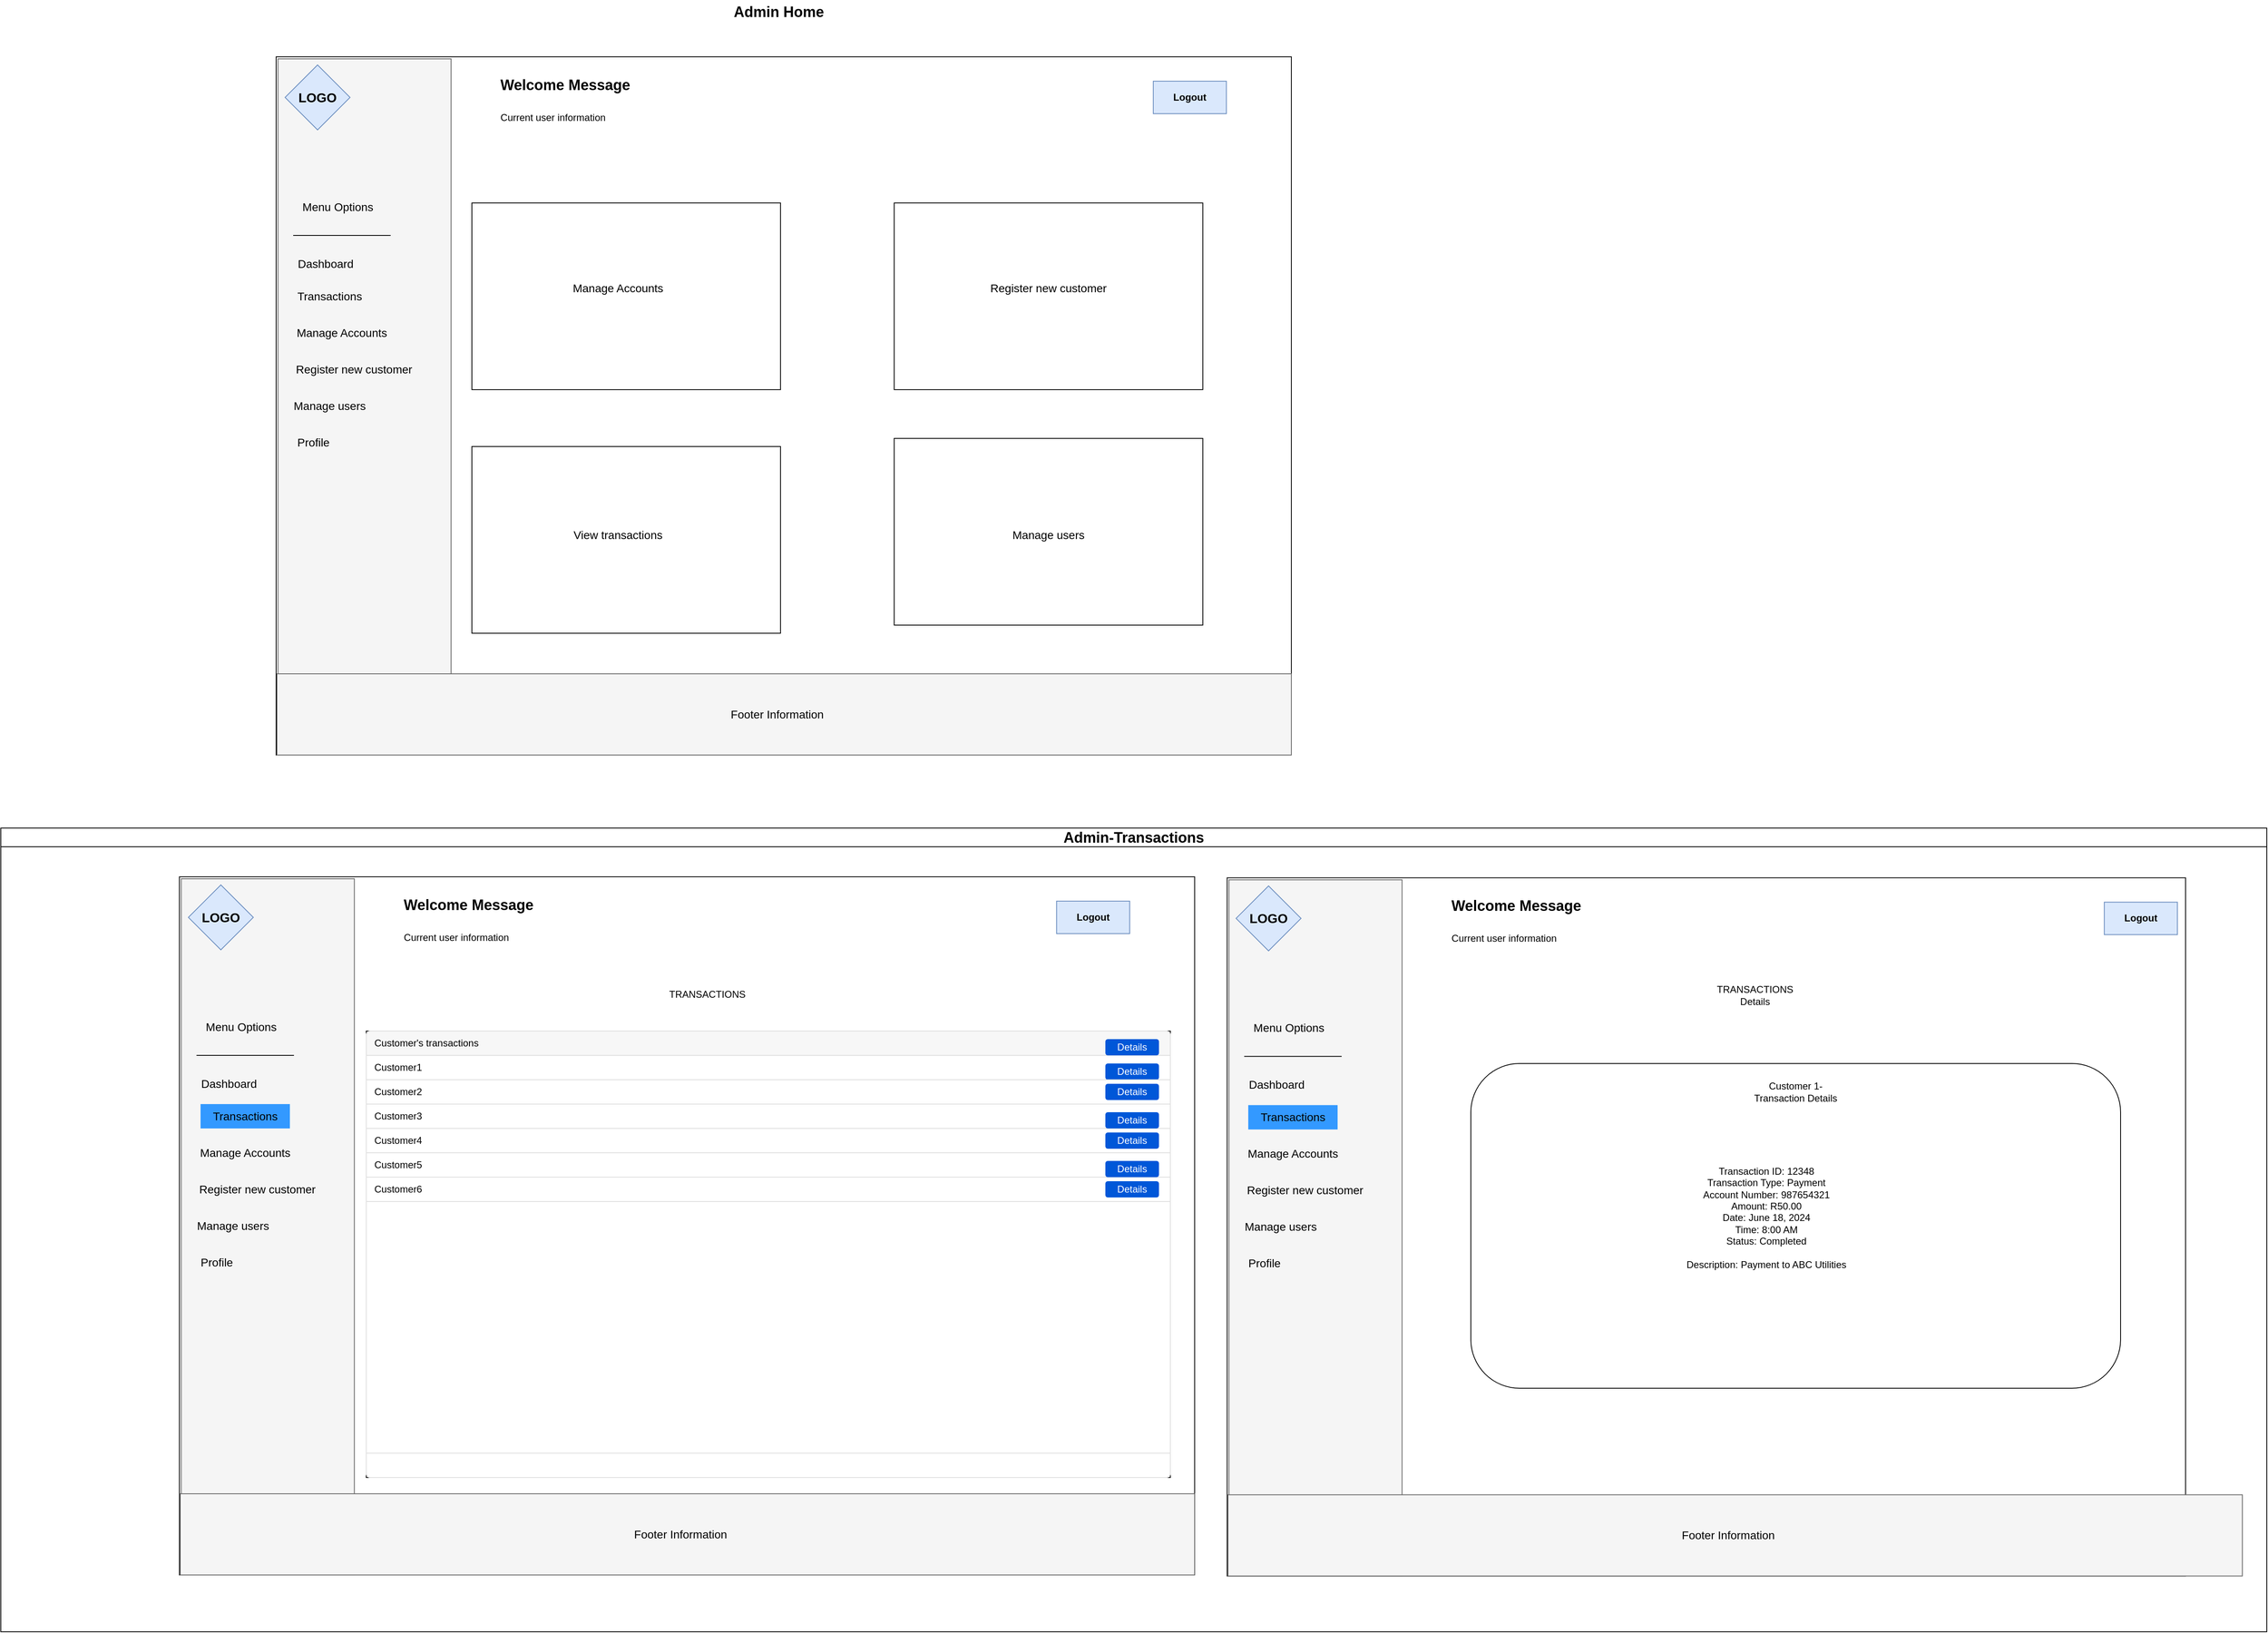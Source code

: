 <mxfile version="24.5.2" type="device">
  <diagram id="3j9G0F825_cHGCq9AKto" name="Page-2">
    <mxGraphModel dx="3782" dy="1423" grid="1" gridSize="10" guides="1" tooltips="1" connect="1" arrows="1" fold="1" page="1" pageScale="1" pageWidth="827" pageHeight="1169" math="0" shadow="0">
      <root>
        <mxCell id="0" />
        <mxCell id="1" parent="0" />
        <mxCell id="xWcjb8qhsKGaQlNw6-6s-24" value="" style="rounded=0;whiteSpace=wrap;html=1;" parent="1" vertex="1">
          <mxGeometry x="-171" y="1180" width="1250" height="860" as="geometry" />
        </mxCell>
        <mxCell id="xWcjb8qhsKGaQlNw6-6s-25" value="" style="rounded=0;whiteSpace=wrap;html=1;fillColor=#f5f5f5;fontColor=#333333;strokeColor=#666666;rotation=-270;" parent="1" vertex="1">
          <mxGeometry x="-490.93" y="1504.69" width="857.5" height="213.13" as="geometry" />
        </mxCell>
        <mxCell id="xWcjb8qhsKGaQlNw6-6s-26" value="&lt;font size=&quot;3&quot;&gt;&lt;b&gt;LOGO&lt;/b&gt;&lt;/font&gt;" style="rhombus;whiteSpace=wrap;html=1;fillColor=#dae8fc;strokeColor=#6c8ebf;" parent="1" vertex="1">
          <mxGeometry x="-160" y="1190" width="80" height="80" as="geometry" />
        </mxCell>
        <mxCell id="xWcjb8qhsKGaQlNw6-6s-30" value="&lt;b&gt;Logout&lt;/b&gt;" style="rounded=0;whiteSpace=wrap;html=1;fillColor=#dae8fc;strokeColor=#6c8ebf;" parent="1" vertex="1">
          <mxGeometry x="909" y="1210" width="90" height="40" as="geometry" />
        </mxCell>
        <mxCell id="xWcjb8qhsKGaQlNw6-6s-32" value="" style="rounded=0;whiteSpace=wrap;html=1;fillColor=#f5f5f5;fontColor=#f5f5f5;strokeColor=#666666;" parent="1" vertex="1">
          <mxGeometry x="-170" y="1940" width="1249" height="100" as="geometry" />
        </mxCell>
        <mxCell id="xWcjb8qhsKGaQlNw6-6s-40" value="&lt;font style=&quot;font-size: 14px;&quot;&gt;Footer Information&lt;/font&gt;" style="text;html=1;align=center;verticalAlign=middle;whiteSpace=wrap;rounded=0;" parent="1" vertex="1">
          <mxGeometry x="383" y="1975" width="126" height="30" as="geometry" />
        </mxCell>
        <mxCell id="xWcjb8qhsKGaQlNw6-6s-41" value="&lt;font style=&quot;font-size: 18px;&quot;&gt;&lt;b&gt;Admin Home&lt;/b&gt;&lt;/font&gt;" style="text;html=1;align=center;verticalAlign=middle;whiteSpace=wrap;rounded=0;" parent="1" vertex="1">
          <mxGeometry x="360" y="1110" width="176" height="30" as="geometry" />
        </mxCell>
        <mxCell id="xWcjb8qhsKGaQlNw6-6s-42" value="" style="rounded=0;whiteSpace=wrap;html=1;" parent="1" vertex="1">
          <mxGeometry x="70" y="1360" width="380" height="230" as="geometry" />
        </mxCell>
        <mxCell id="xWcjb8qhsKGaQlNw6-6s-43" value="&lt;b&gt;&lt;font style=&quot;font-size: 18px;&quot;&gt;Welcome Message&lt;/font&gt;&lt;/b&gt;" style="text;html=1;align=center;verticalAlign=middle;whiteSpace=wrap;rounded=0;" parent="1" vertex="1">
          <mxGeometry x="70" y="1200" width="230" height="30" as="geometry" />
        </mxCell>
        <mxCell id="xWcjb8qhsKGaQlNw6-6s-44" value="Current user information" style="text;html=1;align=center;verticalAlign=middle;whiteSpace=wrap;rounded=0;" parent="1" vertex="1">
          <mxGeometry x="90" y="1240" width="160" height="30" as="geometry" />
        </mxCell>
        <mxCell id="xWcjb8qhsKGaQlNw6-6s-45" value="" style="rounded=0;whiteSpace=wrap;html=1;" parent="1" vertex="1">
          <mxGeometry x="70" y="1660" width="380" height="230" as="geometry" />
        </mxCell>
        <mxCell id="xWcjb8qhsKGaQlNw6-6s-46" value="" style="rounded=0;whiteSpace=wrap;html=1;" parent="1" vertex="1">
          <mxGeometry x="590" y="1360" width="380" height="230" as="geometry" />
        </mxCell>
        <mxCell id="xWcjb8qhsKGaQlNw6-6s-47" value="" style="rounded=0;whiteSpace=wrap;html=1;" parent="1" vertex="1">
          <mxGeometry x="590" y="1650" width="380" height="230" as="geometry" />
        </mxCell>
        <mxCell id="xWcjb8qhsKGaQlNw6-6s-48" value="&lt;font style=&quot;font-size: 14px;&quot;&gt;Menu Options&lt;/font&gt;" style="text;html=1;align=center;verticalAlign=middle;whiteSpace=wrap;rounded=0;" parent="1" vertex="1">
          <mxGeometry x="-150" y="1350" width="110" height="30" as="geometry" />
        </mxCell>
        <mxCell id="xWcjb8qhsKGaQlNw6-6s-49" value="&lt;font style=&quot;font-size: 14px;&quot;&gt;Dashboard&lt;/font&gt;" style="text;html=1;align=center;verticalAlign=middle;whiteSpace=wrap;rounded=0;" parent="1" vertex="1">
          <mxGeometry x="-165" y="1420" width="110" height="30" as="geometry" />
        </mxCell>
        <mxCell id="xWcjb8qhsKGaQlNw6-6s-50" value="&lt;font style=&quot;font-size: 14px;&quot;&gt;Transactions&lt;/font&gt;" style="text;html=1;align=center;verticalAlign=middle;whiteSpace=wrap;rounded=0;" parent="1" vertex="1">
          <mxGeometry x="-160" y="1460" width="110" height="30" as="geometry" />
        </mxCell>
        <mxCell id="xWcjb8qhsKGaQlNw6-6s-51" value="&lt;font style=&quot;font-size: 14px;&quot;&gt;Manage Accounts&lt;/font&gt;" style="text;html=1;align=center;verticalAlign=middle;whiteSpace=wrap;rounded=0;" parent="1" vertex="1">
          <mxGeometry x="-160" y="1504.69" width="140" height="30" as="geometry" />
        </mxCell>
        <mxCell id="xWcjb8qhsKGaQlNw6-6s-53" value="&lt;font style=&quot;font-size: 14px;&quot;&gt;Register new customer&lt;/font&gt;" style="text;html=1;align=center;verticalAlign=middle;whiteSpace=wrap;rounded=0;" parent="1" vertex="1">
          <mxGeometry x="-165" y="1550" width="180" height="30" as="geometry" />
        </mxCell>
        <mxCell id="xWcjb8qhsKGaQlNw6-6s-54" value="&lt;font style=&quot;font-size: 14px;&quot;&gt;Manage users&lt;/font&gt;" style="text;html=1;align=center;verticalAlign=middle;whiteSpace=wrap;rounded=0;" parent="1" vertex="1">
          <mxGeometry x="-160" y="1595" width="110" height="30" as="geometry" />
        </mxCell>
        <mxCell id="xWcjb8qhsKGaQlNw6-6s-55" value="&lt;font style=&quot;font-size: 14px;&quot;&gt;Profile&lt;/font&gt;" style="text;html=1;align=center;verticalAlign=middle;whiteSpace=wrap;rounded=0;" parent="1" vertex="1">
          <mxGeometry x="-180" y="1640" width="110" height="30" as="geometry" />
        </mxCell>
        <mxCell id="xWcjb8qhsKGaQlNw6-6s-56" style="edgeStyle=orthogonalEdgeStyle;rounded=0;orthogonalLoop=1;jettySize=auto;html=1;exitX=0.5;exitY=1;exitDx=0;exitDy=0;" parent="1" source="xWcjb8qhsKGaQlNw6-6s-55" target="xWcjb8qhsKGaQlNw6-6s-55" edge="1">
          <mxGeometry relative="1" as="geometry" />
        </mxCell>
        <mxCell id="xWcjb8qhsKGaQlNw6-6s-57" value="&lt;font style=&quot;font-size: 14px;&quot;&gt;Manage Accounts&lt;/font&gt;" style="text;html=1;align=center;verticalAlign=middle;whiteSpace=wrap;rounded=0;" parent="1" vertex="1">
          <mxGeometry x="180" y="1450" width="140" height="30" as="geometry" />
        </mxCell>
        <mxCell id="xWcjb8qhsKGaQlNw6-6s-58" value="&lt;font style=&quot;font-size: 14px;&quot;&gt;Register new customer&lt;/font&gt;" style="text;html=1;align=center;verticalAlign=middle;whiteSpace=wrap;rounded=0;" parent="1" vertex="1">
          <mxGeometry x="690" y="1450" width="180" height="30" as="geometry" />
        </mxCell>
        <mxCell id="xWcjb8qhsKGaQlNw6-6s-59" value="&lt;font style=&quot;font-size: 14px;&quot;&gt;Manage users&lt;/font&gt;" style="text;html=1;align=center;verticalAlign=middle;whiteSpace=wrap;rounded=0;" parent="1" vertex="1">
          <mxGeometry x="725" y="1754" width="110" height="30" as="geometry" />
        </mxCell>
        <mxCell id="xWcjb8qhsKGaQlNw6-6s-60" value="&lt;font style=&quot;font-size: 14px;&quot;&gt;View transactions&lt;/font&gt;" style="text;html=1;align=center;verticalAlign=middle;whiteSpace=wrap;rounded=0;" parent="1" vertex="1">
          <mxGeometry x="190" y="1754" width="120" height="30" as="geometry" />
        </mxCell>
        <mxCell id="xWcjb8qhsKGaQlNw6-6s-62" value="" style="endArrow=none;html=1;rounded=0;" parent="1" edge="1">
          <mxGeometry width="50" height="50" relative="1" as="geometry">
            <mxPoint x="-30" y="1400" as="sourcePoint" />
            <mxPoint x="-150" y="1400" as="targetPoint" />
          </mxGeometry>
        </mxCell>
        <mxCell id="KaZSMS_361OF5o8MJigc-27" value="&lt;b style=&quot;font-size: 18px;&quot;&gt;Admin-Transactions&lt;/b&gt;" style="swimlane;whiteSpace=wrap;html=1;" vertex="1" parent="1">
          <mxGeometry x="-510" y="2130" width="2790" height="990" as="geometry" />
        </mxCell>
        <mxCell id="KaZSMS_361OF5o8MJigc-137" value="" style="rounded=1;whiteSpace=wrap;html=1;" vertex="1" parent="KaZSMS_361OF5o8MJigc-27">
          <mxGeometry x="2164" y="430" width="346" height="180" as="geometry" />
        </mxCell>
        <mxCell id="KaZSMS_361OF5o8MJigc-28" value="" style="rounded=0;whiteSpace=wrap;html=1;" vertex="1" parent="KaZSMS_361OF5o8MJigc-27">
          <mxGeometry x="219.93" y="60" width="1250" height="860" as="geometry" />
        </mxCell>
        <mxCell id="KaZSMS_361OF5o8MJigc-29" value="" style="rounded=0;whiteSpace=wrap;html=1;fillColor=#f5f5f5;fontColor=#333333;strokeColor=#666666;rotation=-270;" vertex="1" parent="KaZSMS_361OF5o8MJigc-27">
          <mxGeometry x="-100" y="384.69" width="857.5" height="213.13" as="geometry" />
        </mxCell>
        <mxCell id="KaZSMS_361OF5o8MJigc-30" value="&lt;font size=&quot;3&quot;&gt;&lt;b&gt;LOGO&lt;/b&gt;&lt;/font&gt;" style="rhombus;whiteSpace=wrap;html=1;fillColor=#dae8fc;strokeColor=#6c8ebf;" vertex="1" parent="KaZSMS_361OF5o8MJigc-27">
          <mxGeometry x="230.93" y="70" width="80" height="80" as="geometry" />
        </mxCell>
        <mxCell id="KaZSMS_361OF5o8MJigc-31" value="&lt;b&gt;Logout&lt;/b&gt;" style="rounded=0;whiteSpace=wrap;html=1;fillColor=#dae8fc;strokeColor=#6c8ebf;" vertex="1" parent="KaZSMS_361OF5o8MJigc-27">
          <mxGeometry x="1299.93" y="90" width="90" height="40" as="geometry" />
        </mxCell>
        <mxCell id="KaZSMS_361OF5o8MJigc-32" value="" style="rounded=0;whiteSpace=wrap;html=1;fillColor=#f5f5f5;fontColor=#f5f5f5;strokeColor=#666666;" vertex="1" parent="KaZSMS_361OF5o8MJigc-27">
          <mxGeometry x="220.93" y="820" width="1249" height="100" as="geometry" />
        </mxCell>
        <mxCell id="KaZSMS_361OF5o8MJigc-33" value="&lt;font style=&quot;font-size: 14px;&quot;&gt;Footer Information&lt;/font&gt;" style="text;html=1;align=center;verticalAlign=middle;whiteSpace=wrap;rounded=0;" vertex="1" parent="KaZSMS_361OF5o8MJigc-27">
          <mxGeometry x="773.93" y="855" width="126" height="30" as="geometry" />
        </mxCell>
        <mxCell id="KaZSMS_361OF5o8MJigc-35" value="" style="rounded=0;whiteSpace=wrap;html=1;" vertex="1" parent="KaZSMS_361OF5o8MJigc-27">
          <mxGeometry x="450" y="250" width="990" height="550" as="geometry" />
        </mxCell>
        <mxCell id="KaZSMS_361OF5o8MJigc-36" value="&lt;b&gt;&lt;font style=&quot;font-size: 18px;&quot;&gt;Welcome Message&lt;/font&gt;&lt;/b&gt;" style="text;html=1;align=center;verticalAlign=middle;whiteSpace=wrap;rounded=0;" vertex="1" parent="KaZSMS_361OF5o8MJigc-27">
          <mxGeometry x="460.93" y="80" width="230" height="30" as="geometry" />
        </mxCell>
        <mxCell id="KaZSMS_361OF5o8MJigc-37" value="Current user information" style="text;html=1;align=center;verticalAlign=middle;whiteSpace=wrap;rounded=0;" vertex="1" parent="KaZSMS_361OF5o8MJigc-27">
          <mxGeometry x="480.93" y="120" width="160" height="30" as="geometry" />
        </mxCell>
        <mxCell id="KaZSMS_361OF5o8MJigc-39" value="&lt;font style=&quot;font-size: 14px;&quot;&gt;Menu Options&lt;/font&gt;" style="text;html=1;align=center;verticalAlign=middle;whiteSpace=wrap;rounded=0;" vertex="1" parent="KaZSMS_361OF5o8MJigc-27">
          <mxGeometry x="240.93" y="230" width="110" height="30" as="geometry" />
        </mxCell>
        <mxCell id="KaZSMS_361OF5o8MJigc-40" value="&lt;font style=&quot;font-size: 14px;&quot;&gt;Dashboard&lt;/font&gt;" style="text;html=1;align=center;verticalAlign=middle;whiteSpace=wrap;rounded=0;" vertex="1" parent="KaZSMS_361OF5o8MJigc-27">
          <mxGeometry x="225.93" y="300" width="110" height="30" as="geometry" />
        </mxCell>
        <mxCell id="KaZSMS_361OF5o8MJigc-41" value="&lt;font style=&quot;font-size: 14px;&quot;&gt;Transactions&lt;/font&gt;" style="text;html=1;align=center;verticalAlign=middle;whiteSpace=wrap;rounded=0;fillColor=#3399FF;" vertex="1" parent="KaZSMS_361OF5o8MJigc-27">
          <mxGeometry x="245.93" y="340" width="110" height="30" as="geometry" />
        </mxCell>
        <mxCell id="KaZSMS_361OF5o8MJigc-42" value="&lt;font style=&quot;font-size: 14px;&quot;&gt;Manage Accounts&lt;/font&gt;" style="text;html=1;align=center;verticalAlign=middle;whiteSpace=wrap;rounded=0;" vertex="1" parent="KaZSMS_361OF5o8MJigc-27">
          <mxGeometry x="230.93" y="384.69" width="140" height="30" as="geometry" />
        </mxCell>
        <mxCell id="KaZSMS_361OF5o8MJigc-43" value="&lt;font style=&quot;font-size: 14px;&quot;&gt;Register new customer&lt;/font&gt;" style="text;html=1;align=center;verticalAlign=middle;whiteSpace=wrap;rounded=0;" vertex="1" parent="KaZSMS_361OF5o8MJigc-27">
          <mxGeometry x="225.93" y="430" width="180" height="30" as="geometry" />
        </mxCell>
        <mxCell id="KaZSMS_361OF5o8MJigc-44" value="&lt;font style=&quot;font-size: 14px;&quot;&gt;Manage users&lt;/font&gt;" style="text;html=1;align=center;verticalAlign=middle;whiteSpace=wrap;rounded=0;" vertex="1" parent="KaZSMS_361OF5o8MJigc-27">
          <mxGeometry x="230.93" y="475" width="110" height="30" as="geometry" />
        </mxCell>
        <mxCell id="KaZSMS_361OF5o8MJigc-45" value="&lt;font style=&quot;font-size: 14px;&quot;&gt;Profile&lt;/font&gt;" style="text;html=1;align=center;verticalAlign=middle;whiteSpace=wrap;rounded=0;" vertex="1" parent="KaZSMS_361OF5o8MJigc-27">
          <mxGeometry x="210.93" y="520" width="110" height="30" as="geometry" />
        </mxCell>
        <mxCell id="KaZSMS_361OF5o8MJigc-46" style="edgeStyle=orthogonalEdgeStyle;rounded=0;orthogonalLoop=1;jettySize=auto;html=1;exitX=0.5;exitY=1;exitDx=0;exitDy=0;" edge="1" parent="KaZSMS_361OF5o8MJigc-27" source="KaZSMS_361OF5o8MJigc-45" target="KaZSMS_361OF5o8MJigc-45">
          <mxGeometry relative="1" as="geometry" />
        </mxCell>
        <mxCell id="KaZSMS_361OF5o8MJigc-49" value="" style="endArrow=none;html=1;rounded=0;" edge="1" parent="KaZSMS_361OF5o8MJigc-27">
          <mxGeometry width="50" height="50" relative="1" as="geometry">
            <mxPoint x="360.93" y="280" as="sourcePoint" />
            <mxPoint x="240.93" y="280" as="targetPoint" />
          </mxGeometry>
        </mxCell>
        <mxCell id="KaZSMS_361OF5o8MJigc-50" value="TRANSACTIONS" style="text;html=1;align=center;verticalAlign=middle;whiteSpace=wrap;rounded=0;" vertex="1" parent="KaZSMS_361OF5o8MJigc-27">
          <mxGeometry x="839.93" y="190" width="60" height="30" as="geometry" />
        </mxCell>
        <mxCell id="KaZSMS_361OF5o8MJigc-51" value="" style="html=1;shadow=0;dashed=0;shape=mxgraph.bootstrap.rrect;rSize=5;strokeColor=#DFDFDF;html=1;whiteSpace=wrap;fillColor=#FFFFFF;fontColor=#000000;" vertex="1" parent="KaZSMS_361OF5o8MJigc-27">
          <mxGeometry x="450" y="250" width="990" height="550" as="geometry" />
        </mxCell>
        <mxCell id="KaZSMS_361OF5o8MJigc-52" value="Customer&#39;s transactions" style="html=1;shadow=0;dashed=0;shape=mxgraph.bootstrap.topButton;strokeColor=inherit;fillColor=#F7F7F7;rSize=5;perimeter=none;whiteSpace=wrap;resizeWidth=1;align=left;spacing=10;" vertex="1" parent="KaZSMS_361OF5o8MJigc-51">
          <mxGeometry width="990" height="30" relative="1" as="geometry" />
        </mxCell>
        <mxCell id="KaZSMS_361OF5o8MJigc-53" value="Customer1" style="strokeColor=inherit;fillColor=inherit;gradientColor=inherit;fontColor=inherit;html=1;shadow=0;dashed=0;perimeter=none;whiteSpace=wrap;resizeWidth=1;align=left;spacing=10;" vertex="1" parent="KaZSMS_361OF5o8MJigc-51">
          <mxGeometry width="990" height="30" relative="1" as="geometry">
            <mxPoint y="30" as="offset" />
          </mxGeometry>
        </mxCell>
        <mxCell id="KaZSMS_361OF5o8MJigc-54" value="Customer3" style="strokeColor=inherit;fillColor=inherit;gradientColor=inherit;fontColor=inherit;html=1;shadow=0;dashed=0;perimeter=none;whiteSpace=wrap;resizeWidth=1;align=left;spacing=10;" vertex="1" parent="KaZSMS_361OF5o8MJigc-51">
          <mxGeometry width="990" height="30" relative="1" as="geometry">
            <mxPoint y="90" as="offset" />
          </mxGeometry>
        </mxCell>
        <mxCell id="KaZSMS_361OF5o8MJigc-55" value="" style="strokeColor=inherit;fillColor=inherit;gradientColor=inherit;fontColor=inherit;html=1;shadow=0;dashed=0;shape=mxgraph.bootstrap.bottomButton;rSize=5;perimeter=none;whiteSpace=wrap;resizeWidth=1;resizeHeight=0;align=left;spacing=10;" vertex="1" parent="KaZSMS_361OF5o8MJigc-51">
          <mxGeometry y="1" width="990" height="30" relative="1" as="geometry">
            <mxPoint y="-30" as="offset" />
          </mxGeometry>
        </mxCell>
        <mxCell id="KaZSMS_361OF5o8MJigc-56" value="Details" style="rounded=1;fillColor=#0057D8;strokeColor=none;html=1;whiteSpace=wrap;fontColor=#ffffff;align=center;verticalAlign=middle;fontStyle=0;fontSize=12;sketch=0;" vertex="1" parent="KaZSMS_361OF5o8MJigc-51">
          <mxGeometry x="910" y="10" width="66" height="20" as="geometry" />
        </mxCell>
        <mxCell id="KaZSMS_361OF5o8MJigc-57" value="Details" style="rounded=1;fillColor=#0057D8;strokeColor=none;html=1;whiteSpace=wrap;fontColor=#ffffff;align=center;verticalAlign=middle;fontStyle=0;fontSize=12;sketch=0;" vertex="1" parent="KaZSMS_361OF5o8MJigc-51">
          <mxGeometry x="910" y="40" width="66" height="20" as="geometry" />
        </mxCell>
        <mxCell id="KaZSMS_361OF5o8MJigc-92" value="Customer6" style="strokeColor=inherit;fillColor=inherit;gradientColor=inherit;fontColor=inherit;html=1;shadow=0;dashed=0;perimeter=none;whiteSpace=wrap;resizeWidth=1;align=left;spacing=10;" vertex="1" parent="KaZSMS_361OF5o8MJigc-51">
          <mxGeometry y="180" width="990" height="30" as="geometry" />
        </mxCell>
        <mxCell id="KaZSMS_361OF5o8MJigc-91" value="Customer5" style="strokeColor=inherit;fillColor=inherit;gradientColor=inherit;fontColor=inherit;html=1;shadow=0;dashed=0;perimeter=none;whiteSpace=wrap;resizeWidth=1;align=left;spacing=10;" vertex="1" parent="KaZSMS_361OF5o8MJigc-51">
          <mxGeometry y="150" width="990" height="30" as="geometry" />
        </mxCell>
        <mxCell id="KaZSMS_361OF5o8MJigc-90" value="Customer4" style="strokeColor=inherit;fillColor=inherit;gradientColor=inherit;fontColor=inherit;html=1;shadow=0;dashed=0;perimeter=none;whiteSpace=wrap;resizeWidth=1;align=left;spacing=10;" vertex="1" parent="KaZSMS_361OF5o8MJigc-51">
          <mxGeometry y="120" width="990" height="30" as="geometry" />
        </mxCell>
        <mxCell id="KaZSMS_361OF5o8MJigc-89" value="Customer2" style="strokeColor=inherit;fillColor=inherit;gradientColor=inherit;fontColor=inherit;html=1;shadow=0;dashed=0;perimeter=none;whiteSpace=wrap;resizeWidth=1;align=left;spacing=10;" vertex="1" parent="KaZSMS_361OF5o8MJigc-51">
          <mxGeometry y="60" width="990" height="30" as="geometry" />
        </mxCell>
        <mxCell id="KaZSMS_361OF5o8MJigc-58" value="Details" style="rounded=1;fillColor=#0057D8;strokeColor=none;html=1;whiteSpace=wrap;fontColor=#ffffff;align=center;verticalAlign=middle;fontStyle=0;fontSize=12;sketch=0;" vertex="1" parent="KaZSMS_361OF5o8MJigc-51">
          <mxGeometry x="910" y="65" width="66" height="20" as="geometry" />
        </mxCell>
        <mxCell id="KaZSMS_361OF5o8MJigc-94" value="Details" style="rounded=1;fillColor=#0057D8;strokeColor=none;html=1;whiteSpace=wrap;fontColor=#ffffff;align=center;verticalAlign=middle;fontStyle=0;fontSize=12;sketch=0;" vertex="1" parent="KaZSMS_361OF5o8MJigc-51">
          <mxGeometry x="910" y="185" width="66" height="20" as="geometry" />
        </mxCell>
        <mxCell id="KaZSMS_361OF5o8MJigc-93" value="Details" style="rounded=1;fillColor=#0057D8;strokeColor=none;html=1;whiteSpace=wrap;fontColor=#ffffff;align=center;verticalAlign=middle;fontStyle=0;fontSize=12;sketch=0;" vertex="1" parent="KaZSMS_361OF5o8MJigc-51">
          <mxGeometry x="910" y="160" width="66" height="20" as="geometry" />
        </mxCell>
        <mxCell id="KaZSMS_361OF5o8MJigc-96" value="Details" style="rounded=1;fillColor=#0057D8;strokeColor=none;html=1;whiteSpace=wrap;fontColor=#ffffff;align=center;verticalAlign=middle;fontStyle=0;fontSize=12;sketch=0;" vertex="1" parent="KaZSMS_361OF5o8MJigc-51">
          <mxGeometry x="910" y="125" width="66" height="20" as="geometry" />
        </mxCell>
        <mxCell id="KaZSMS_361OF5o8MJigc-97" value="Details" style="rounded=1;fillColor=#0057D8;strokeColor=none;html=1;whiteSpace=wrap;fontColor=#ffffff;align=center;verticalAlign=middle;fontStyle=0;fontSize=12;sketch=0;" vertex="1" parent="KaZSMS_361OF5o8MJigc-51">
          <mxGeometry x="910" y="100" width="66" height="20" as="geometry" />
        </mxCell>
        <mxCell id="KaZSMS_361OF5o8MJigc-98" value="" style="rounded=0;whiteSpace=wrap;html=1;" vertex="1" parent="KaZSMS_361OF5o8MJigc-27">
          <mxGeometry x="1509.93" y="61.26" width="1180.07" height="860" as="geometry" />
        </mxCell>
        <mxCell id="KaZSMS_361OF5o8MJigc-99" value="" style="rounded=0;whiteSpace=wrap;html=1;fillColor=#f5f5f5;fontColor=#333333;strokeColor=#666666;rotation=-270;" vertex="1" parent="KaZSMS_361OF5o8MJigc-27">
          <mxGeometry x="1190" y="385.95" width="857.5" height="213.13" as="geometry" />
        </mxCell>
        <mxCell id="KaZSMS_361OF5o8MJigc-100" value="&lt;font size=&quot;3&quot;&gt;&lt;b&gt;LOGO&lt;/b&gt;&lt;/font&gt;" style="rhombus;whiteSpace=wrap;html=1;fillColor=#dae8fc;strokeColor=#6c8ebf;" vertex="1" parent="KaZSMS_361OF5o8MJigc-27">
          <mxGeometry x="1520.93" y="71.26" width="80" height="80" as="geometry" />
        </mxCell>
        <mxCell id="KaZSMS_361OF5o8MJigc-101" value="&lt;b&gt;Logout&lt;/b&gt;" style="rounded=0;whiteSpace=wrap;html=1;fillColor=#dae8fc;strokeColor=#6c8ebf;" vertex="1" parent="KaZSMS_361OF5o8MJigc-27">
          <mxGeometry x="2589.93" y="91.26" width="90" height="40" as="geometry" />
        </mxCell>
        <mxCell id="KaZSMS_361OF5o8MJigc-102" value="" style="rounded=0;whiteSpace=wrap;html=1;fillColor=#f5f5f5;fontColor=#f5f5f5;strokeColor=#666666;" vertex="1" parent="KaZSMS_361OF5o8MJigc-27">
          <mxGeometry x="1510.93" y="821.26" width="1249" height="100" as="geometry" />
        </mxCell>
        <mxCell id="KaZSMS_361OF5o8MJigc-103" value="&lt;font style=&quot;font-size: 14px;&quot;&gt;Footer Information&lt;/font&gt;" style="text;html=1;align=center;verticalAlign=middle;whiteSpace=wrap;rounded=0;" vertex="1" parent="KaZSMS_361OF5o8MJigc-27">
          <mxGeometry x="2063.93" y="856.26" width="126" height="30" as="geometry" />
        </mxCell>
        <mxCell id="KaZSMS_361OF5o8MJigc-105" value="&lt;b&gt;&lt;font style=&quot;font-size: 18px;&quot;&gt;Welcome Message&lt;/font&gt;&lt;/b&gt;" style="text;html=1;align=center;verticalAlign=middle;whiteSpace=wrap;rounded=0;" vertex="1" parent="KaZSMS_361OF5o8MJigc-27">
          <mxGeometry x="1750.93" y="81.26" width="230" height="30" as="geometry" />
        </mxCell>
        <mxCell id="KaZSMS_361OF5o8MJigc-106" value="Current user information" style="text;html=1;align=center;verticalAlign=middle;whiteSpace=wrap;rounded=0;" vertex="1" parent="KaZSMS_361OF5o8MJigc-27">
          <mxGeometry x="1770.93" y="121.26" width="160" height="30" as="geometry" />
        </mxCell>
        <mxCell id="KaZSMS_361OF5o8MJigc-107" value="&lt;font style=&quot;font-size: 14px;&quot;&gt;Menu Options&lt;/font&gt;" style="text;html=1;align=center;verticalAlign=middle;whiteSpace=wrap;rounded=0;" vertex="1" parent="KaZSMS_361OF5o8MJigc-27">
          <mxGeometry x="1530.93" y="231.26" width="110" height="30" as="geometry" />
        </mxCell>
        <mxCell id="KaZSMS_361OF5o8MJigc-108" value="&lt;font style=&quot;font-size: 14px;&quot;&gt;Dashboard&lt;/font&gt;" style="text;html=1;align=center;verticalAlign=middle;whiteSpace=wrap;rounded=0;" vertex="1" parent="KaZSMS_361OF5o8MJigc-27">
          <mxGeometry x="1515.93" y="301.26" width="110" height="30" as="geometry" />
        </mxCell>
        <mxCell id="KaZSMS_361OF5o8MJigc-109" value="&lt;font style=&quot;font-size: 14px;&quot;&gt;Transactions&lt;/font&gt;" style="text;html=1;align=center;verticalAlign=middle;whiteSpace=wrap;rounded=0;fillColor=#3399FF;" vertex="1" parent="KaZSMS_361OF5o8MJigc-27">
          <mxGeometry x="1535.93" y="341.26" width="110" height="30" as="geometry" />
        </mxCell>
        <mxCell id="KaZSMS_361OF5o8MJigc-110" value="&lt;font style=&quot;font-size: 14px;&quot;&gt;Manage Accounts&lt;/font&gt;" style="text;html=1;align=center;verticalAlign=middle;whiteSpace=wrap;rounded=0;" vertex="1" parent="KaZSMS_361OF5o8MJigc-27">
          <mxGeometry x="1520.93" y="385.95" width="140" height="30" as="geometry" />
        </mxCell>
        <mxCell id="KaZSMS_361OF5o8MJigc-111" value="&lt;font style=&quot;font-size: 14px;&quot;&gt;Register new customer&lt;/font&gt;" style="text;html=1;align=center;verticalAlign=middle;whiteSpace=wrap;rounded=0;" vertex="1" parent="KaZSMS_361OF5o8MJigc-27">
          <mxGeometry x="1515.93" y="431.26" width="180" height="30" as="geometry" />
        </mxCell>
        <mxCell id="KaZSMS_361OF5o8MJigc-112" value="&lt;font style=&quot;font-size: 14px;&quot;&gt;Manage users&lt;/font&gt;" style="text;html=1;align=center;verticalAlign=middle;whiteSpace=wrap;rounded=0;" vertex="1" parent="KaZSMS_361OF5o8MJigc-27">
          <mxGeometry x="1520.93" y="476.26" width="110" height="30" as="geometry" />
        </mxCell>
        <mxCell id="KaZSMS_361OF5o8MJigc-113" value="&lt;font style=&quot;font-size: 14px;&quot;&gt;Profile&lt;/font&gt;" style="text;html=1;align=center;verticalAlign=middle;whiteSpace=wrap;rounded=0;" vertex="1" parent="KaZSMS_361OF5o8MJigc-27">
          <mxGeometry x="1500.93" y="521.26" width="110" height="30" as="geometry" />
        </mxCell>
        <mxCell id="KaZSMS_361OF5o8MJigc-114" style="edgeStyle=orthogonalEdgeStyle;rounded=0;orthogonalLoop=1;jettySize=auto;html=1;exitX=0.5;exitY=1;exitDx=0;exitDy=0;" edge="1" parent="KaZSMS_361OF5o8MJigc-27" source="KaZSMS_361OF5o8MJigc-113" target="KaZSMS_361OF5o8MJigc-113">
          <mxGeometry relative="1" as="geometry" />
        </mxCell>
        <mxCell id="KaZSMS_361OF5o8MJigc-115" value="" style="endArrow=none;html=1;rounded=0;" edge="1" parent="KaZSMS_361OF5o8MJigc-27">
          <mxGeometry width="50" height="50" relative="1" as="geometry">
            <mxPoint x="1650.93" y="281.26" as="sourcePoint" />
            <mxPoint x="1530.93" y="281.26" as="targetPoint" />
          </mxGeometry>
        </mxCell>
        <mxCell id="KaZSMS_361OF5o8MJigc-116" value="TRANSACTIONS Details" style="text;html=1;align=center;verticalAlign=middle;whiteSpace=wrap;rounded=0;" vertex="1" parent="KaZSMS_361OF5o8MJigc-27">
          <mxGeometry x="2129.93" y="191.26" width="60" height="30" as="geometry" />
        </mxCell>
        <mxCell id="KaZSMS_361OF5o8MJigc-133" value="" style="rounded=1;whiteSpace=wrap;html=1;" vertex="1" parent="KaZSMS_361OF5o8MJigc-27">
          <mxGeometry x="1810" y="290" width="800" height="400" as="geometry" />
        </mxCell>
        <mxCell id="KaZSMS_361OF5o8MJigc-134" value="Customer 1-Transaction Details" style="text;html=1;align=center;verticalAlign=middle;whiteSpace=wrap;rounded=0;" vertex="1" parent="KaZSMS_361OF5o8MJigc-27">
          <mxGeometry x="2154.97" y="310" width="110.07" height="30" as="geometry" />
        </mxCell>
        <mxCell id="KaZSMS_361OF5o8MJigc-136" value="&lt;div&gt;Transaction ID: 12348&lt;/div&gt;&lt;div&gt;Transaction Type: Payment&lt;/div&gt;&lt;div&gt;Account Number: 987654321&lt;/div&gt;&lt;div&gt;Amount: R50.00&lt;/div&gt;&lt;div&gt;Date: June 18, 2024&lt;/div&gt;&lt;div&gt;Time: 8:00 AM&lt;/div&gt;&lt;div&gt;Status: Completed&lt;/div&gt;&lt;div&gt;&lt;br&gt;&lt;/div&gt;&lt;div&gt;Description: Payment to ABC Utilities&lt;/div&gt;" style="text;html=1;align=center;verticalAlign=middle;whiteSpace=wrap;rounded=0;" vertex="1" parent="KaZSMS_361OF5o8MJigc-27">
          <mxGeometry x="2063.93" y="400" width="220" height="160" as="geometry" />
        </mxCell>
      </root>
    </mxGraphModel>
  </diagram>
</mxfile>
